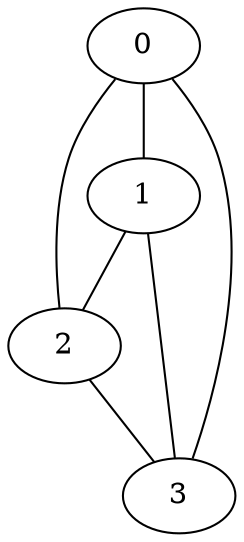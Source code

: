 graph  {
0;
1;
2;
3;
0 -- 1  [key=0, weight=5];
0 -- 2  [key=0, weight=6];
0 -- 3  [key=0, weight=6];
1 -- 2  [key=0, weight=5];
1 -- 3  [key=0, weight=4];
2 -- 3  [key=0, weight=4];
}
